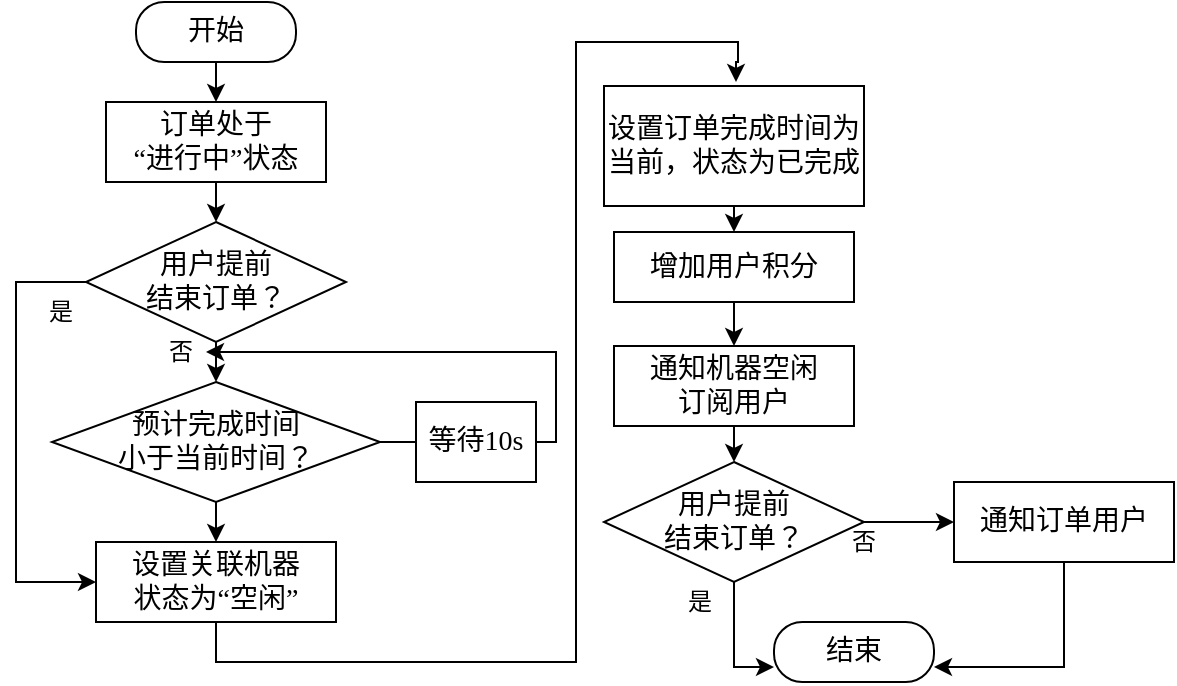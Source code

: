<mxfile version="26.2.14">
  <diagram id="C5RBs43oDa-KdzZeNtuy" name="Page-1">
    <mxGraphModel dx="590" dy="516" grid="1" gridSize="10" guides="1" tooltips="1" connect="1" arrows="1" fold="1" page="1" pageScale="1" pageWidth="827" pageHeight="1169" math="0" shadow="0">
      <root>
        <mxCell id="WIyWlLk6GJQsqaUBKTNV-0" />
        <mxCell id="WIyWlLk6GJQsqaUBKTNV-1" parent="WIyWlLk6GJQsqaUBKTNV-0" />
        <mxCell id="HvuJs7WOY1dfeLT5cr4M-6" style="edgeStyle=orthogonalEdgeStyle;rounded=0;orthogonalLoop=1;jettySize=auto;html=1;exitX=0.5;exitY=1;exitDx=0;exitDy=0;entryX=0.5;entryY=0;entryDx=0;entryDy=0;fontFamily=宋体;fontSize=14;fontColor=default;" parent="WIyWlLk6GJQsqaUBKTNV-1" source="WIyWlLk6GJQsqaUBKTNV-3" target="HvuJs7WOY1dfeLT5cr4M-1" edge="1">
          <mxGeometry relative="1" as="geometry" />
        </mxCell>
        <mxCell id="WIyWlLk6GJQsqaUBKTNV-3" value="开始" style="rounded=1;whiteSpace=wrap;html=1;fontSize=14;glass=0;strokeWidth=1;shadow=0;arcSize=47;fontFamily=宋体;" parent="WIyWlLk6GJQsqaUBKTNV-1" vertex="1">
          <mxGeometry x="180" y="90" width="80" height="30" as="geometry" />
        </mxCell>
        <mxCell id="zRHGxVwGzajfTeHZr5Ch-6" style="edgeStyle=orthogonalEdgeStyle;rounded=0;orthogonalLoop=1;jettySize=auto;html=1;exitX=0.5;exitY=1;exitDx=0;exitDy=0;entryX=0.5;entryY=0;entryDx=0;entryDy=0;" edge="1" parent="WIyWlLk6GJQsqaUBKTNV-1" source="HvuJs7WOY1dfeLT5cr4M-1" target="HvuJs7WOY1dfeLT5cr4M-16">
          <mxGeometry relative="1" as="geometry" />
        </mxCell>
        <mxCell id="HvuJs7WOY1dfeLT5cr4M-1" value="订单处于&lt;div&gt;“进行中”状态&lt;/div&gt;" style="rounded=0;whiteSpace=wrap;html=1;fontFamily=宋体;fontSize=14;" parent="WIyWlLk6GJQsqaUBKTNV-1" vertex="1">
          <mxGeometry x="165" y="140" width="110" height="40" as="geometry" />
        </mxCell>
        <mxCell id="zRHGxVwGzajfTeHZr5Ch-7" style="edgeStyle=orthogonalEdgeStyle;rounded=0;orthogonalLoop=1;jettySize=auto;html=1;exitX=0.5;exitY=1;exitDx=0;exitDy=0;entryX=0.5;entryY=0;entryDx=0;entryDy=0;" edge="1" parent="WIyWlLk6GJQsqaUBKTNV-1" source="HvuJs7WOY1dfeLT5cr4M-16" target="zRHGxVwGzajfTeHZr5Ch-0">
          <mxGeometry relative="1" as="geometry" />
        </mxCell>
        <mxCell id="zRHGxVwGzajfTeHZr5Ch-13" style="edgeStyle=orthogonalEdgeStyle;rounded=0;orthogonalLoop=1;jettySize=auto;html=1;exitX=0;exitY=0.5;exitDx=0;exitDy=0;entryX=0;entryY=0.5;entryDx=0;entryDy=0;" edge="1" parent="WIyWlLk6GJQsqaUBKTNV-1" source="HvuJs7WOY1dfeLT5cr4M-16" target="zRHGxVwGzajfTeHZr5Ch-1">
          <mxGeometry relative="1" as="geometry">
            <Array as="points">
              <mxPoint x="120" y="230" />
              <mxPoint x="120" y="380" />
            </Array>
          </mxGeometry>
        </mxCell>
        <mxCell id="HvuJs7WOY1dfeLT5cr4M-16" value="&lt;font face=&quot;宋体&quot;&gt;&lt;span style=&quot;font-size: 14px;&quot;&gt;用户提前&lt;/span&gt;&lt;/font&gt;&lt;div&gt;&lt;font face=&quot;宋体&quot;&gt;&lt;span style=&quot;font-size: 14px;&quot;&gt;结束订单？&lt;/span&gt;&lt;/font&gt;&lt;/div&gt;" style="rhombus;whiteSpace=wrap;html=1;" parent="WIyWlLk6GJQsqaUBKTNV-1" vertex="1">
          <mxGeometry x="155" y="200" width="130" height="60" as="geometry" />
        </mxCell>
        <mxCell id="zRHGxVwGzajfTeHZr5Ch-8" style="edgeStyle=orthogonalEdgeStyle;rounded=0;orthogonalLoop=1;jettySize=auto;html=1;exitX=0.5;exitY=1;exitDx=0;exitDy=0;entryX=0.5;entryY=0;entryDx=0;entryDy=0;" edge="1" parent="WIyWlLk6GJQsqaUBKTNV-1" source="zRHGxVwGzajfTeHZr5Ch-0" target="zRHGxVwGzajfTeHZr5Ch-1">
          <mxGeometry relative="1" as="geometry" />
        </mxCell>
        <mxCell id="zRHGxVwGzajfTeHZr5Ch-22" style="edgeStyle=orthogonalEdgeStyle;rounded=0;orthogonalLoop=1;jettySize=auto;html=1;exitX=1;exitY=0.5;exitDx=0;exitDy=0;" edge="1" parent="WIyWlLk6GJQsqaUBKTNV-1" source="zRHGxVwGzajfTeHZr5Ch-0">
          <mxGeometry relative="1" as="geometry">
            <mxPoint x="340" y="310.19" as="targetPoint" />
          </mxGeometry>
        </mxCell>
        <mxCell id="zRHGxVwGzajfTeHZr5Ch-0" value="&lt;font face=&quot;宋体&quot;&gt;&lt;span style=&quot;font-size: 14px;&quot;&gt;预计完成时间&lt;/span&gt;&lt;/font&gt;&lt;div&gt;&lt;font face=&quot;宋体&quot;&gt;&lt;span style=&quot;font-size: 14px;&quot;&gt;小于当前时间？&lt;/span&gt;&lt;/font&gt;&lt;/div&gt;" style="rhombus;whiteSpace=wrap;html=1;" vertex="1" parent="WIyWlLk6GJQsqaUBKTNV-1">
          <mxGeometry x="138" y="280" width="164" height="60" as="geometry" />
        </mxCell>
        <mxCell id="zRHGxVwGzajfTeHZr5Ch-36" style="edgeStyle=orthogonalEdgeStyle;rounded=0;orthogonalLoop=1;jettySize=auto;html=1;exitX=0.5;exitY=1;exitDx=0;exitDy=0;" edge="1" parent="WIyWlLk6GJQsqaUBKTNV-1" source="zRHGxVwGzajfTeHZr5Ch-1">
          <mxGeometry relative="1" as="geometry">
            <mxPoint x="480.0" y="130" as="targetPoint" />
            <Array as="points">
              <mxPoint x="220" y="420" />
              <mxPoint x="400" y="420" />
              <mxPoint x="400" y="110" />
              <mxPoint x="481" y="110" />
              <mxPoint x="481" y="120" />
              <mxPoint x="480" y="120" />
            </Array>
          </mxGeometry>
        </mxCell>
        <mxCell id="zRHGxVwGzajfTeHZr5Ch-1" value="设置关联机器&lt;div&gt;状态为“空闲”&lt;/div&gt;" style="rounded=0;whiteSpace=wrap;html=1;fontFamily=宋体;fontSize=14;" vertex="1" parent="WIyWlLk6GJQsqaUBKTNV-1">
          <mxGeometry x="160" y="360" width="120" height="40" as="geometry" />
        </mxCell>
        <mxCell id="zRHGxVwGzajfTeHZr5Ch-10" style="edgeStyle=orthogonalEdgeStyle;rounded=0;orthogonalLoop=1;jettySize=auto;html=1;exitX=0.5;exitY=1;exitDx=0;exitDy=0;entryX=0.5;entryY=0;entryDx=0;entryDy=0;" edge="1" parent="WIyWlLk6GJQsqaUBKTNV-1" source="zRHGxVwGzajfTeHZr5Ch-2" target="zRHGxVwGzajfTeHZr5Ch-3">
          <mxGeometry relative="1" as="geometry" />
        </mxCell>
        <mxCell id="zRHGxVwGzajfTeHZr5Ch-2" value="设置订单完成时间为当前，状态为&lt;span style=&quot;background-color: transparent; color: light-dark(rgb(0, 0, 0), rgb(255, 255, 255));&quot;&gt;已完成&lt;/span&gt;" style="rounded=0;whiteSpace=wrap;html=1;fontFamily=宋体;fontSize=14;" vertex="1" parent="WIyWlLk6GJQsqaUBKTNV-1">
          <mxGeometry x="414" y="132" width="130" height="60" as="geometry" />
        </mxCell>
        <mxCell id="zRHGxVwGzajfTeHZr5Ch-25" style="edgeStyle=orthogonalEdgeStyle;rounded=0;orthogonalLoop=1;jettySize=auto;html=1;exitX=0.5;exitY=1;exitDx=0;exitDy=0;entryX=0.5;entryY=0;entryDx=0;entryDy=0;" edge="1" parent="WIyWlLk6GJQsqaUBKTNV-1" source="zRHGxVwGzajfTeHZr5Ch-3" target="zRHGxVwGzajfTeHZr5Ch-4">
          <mxGeometry relative="1" as="geometry" />
        </mxCell>
        <mxCell id="zRHGxVwGzajfTeHZr5Ch-3" value="增加用户积分" style="rounded=0;whiteSpace=wrap;html=1;fontFamily=宋体;fontSize=14;" vertex="1" parent="WIyWlLk6GJQsqaUBKTNV-1">
          <mxGeometry x="419" y="205" width="120" height="35" as="geometry" />
        </mxCell>
        <mxCell id="zRHGxVwGzajfTeHZr5Ch-15" style="edgeStyle=orthogonalEdgeStyle;rounded=0;orthogonalLoop=1;jettySize=auto;html=1;exitX=0.5;exitY=1;exitDx=0;exitDy=0;entryX=0.5;entryY=0;entryDx=0;entryDy=0;" edge="1" parent="WIyWlLk6GJQsqaUBKTNV-1" source="zRHGxVwGzajfTeHZr5Ch-4" target="zRHGxVwGzajfTeHZr5Ch-14">
          <mxGeometry relative="1" as="geometry" />
        </mxCell>
        <mxCell id="zRHGxVwGzajfTeHZr5Ch-4" value="通知机器空闲&lt;div&gt;订阅用户&lt;/div&gt;" style="rounded=0;whiteSpace=wrap;html=1;fontFamily=宋体;fontSize=14;" vertex="1" parent="WIyWlLk6GJQsqaUBKTNV-1">
          <mxGeometry x="419" y="262" width="120" height="40" as="geometry" />
        </mxCell>
        <mxCell id="zRHGxVwGzajfTeHZr5Ch-31" style="edgeStyle=orthogonalEdgeStyle;rounded=0;orthogonalLoop=1;jettySize=auto;html=1;exitX=1;exitY=0.5;exitDx=0;exitDy=0;entryX=0;entryY=0.5;entryDx=0;entryDy=0;" edge="1" parent="WIyWlLk6GJQsqaUBKTNV-1" source="zRHGxVwGzajfTeHZr5Ch-14" target="zRHGxVwGzajfTeHZr5Ch-16">
          <mxGeometry relative="1" as="geometry" />
        </mxCell>
        <mxCell id="zRHGxVwGzajfTeHZr5Ch-32" style="edgeStyle=orthogonalEdgeStyle;rounded=0;orthogonalLoop=1;jettySize=auto;html=1;exitX=0.5;exitY=1;exitDx=0;exitDy=0;entryX=0;entryY=0.75;entryDx=0;entryDy=0;" edge="1" parent="WIyWlLk6GJQsqaUBKTNV-1" source="zRHGxVwGzajfTeHZr5Ch-14" target="zRHGxVwGzajfTeHZr5Ch-30">
          <mxGeometry relative="1" as="geometry" />
        </mxCell>
        <mxCell id="zRHGxVwGzajfTeHZr5Ch-14" value="&lt;font face=&quot;宋体&quot;&gt;&lt;span style=&quot;font-size: 14px;&quot;&gt;用户提前&lt;/span&gt;&lt;/font&gt;&lt;div&gt;&lt;font face=&quot;宋体&quot;&gt;&lt;span style=&quot;font-size: 14px;&quot;&gt;结束订单？&lt;/span&gt;&lt;/font&gt;&lt;/div&gt;" style="rhombus;whiteSpace=wrap;html=1;" vertex="1" parent="WIyWlLk6GJQsqaUBKTNV-1">
          <mxGeometry x="414" y="320" width="130" height="60" as="geometry" />
        </mxCell>
        <mxCell id="zRHGxVwGzajfTeHZr5Ch-33" style="edgeStyle=orthogonalEdgeStyle;rounded=0;orthogonalLoop=1;jettySize=auto;html=1;exitX=0.5;exitY=1;exitDx=0;exitDy=0;entryX=1;entryY=0.75;entryDx=0;entryDy=0;" edge="1" parent="WIyWlLk6GJQsqaUBKTNV-1" source="zRHGxVwGzajfTeHZr5Ch-16" target="zRHGxVwGzajfTeHZr5Ch-30">
          <mxGeometry relative="1" as="geometry" />
        </mxCell>
        <mxCell id="zRHGxVwGzajfTeHZr5Ch-16" value="通知订单用户" style="rounded=0;whiteSpace=wrap;html=1;fontFamily=宋体;fontSize=14;" vertex="1" parent="WIyWlLk6GJQsqaUBKTNV-1">
          <mxGeometry x="589" y="330" width="110" height="40" as="geometry" />
        </mxCell>
        <mxCell id="zRHGxVwGzajfTeHZr5Ch-17" value="是" style="text;html=1;align=center;verticalAlign=middle;whiteSpace=wrap;rounded=0;fontFamily=宋体;" vertex="1" parent="WIyWlLk6GJQsqaUBKTNV-1">
          <mxGeometry x="130" y="230" width="25" height="30" as="geometry" />
        </mxCell>
        <mxCell id="zRHGxVwGzajfTeHZr5Ch-18" value="否" style="text;html=1;align=center;verticalAlign=middle;whiteSpace=wrap;rounded=0;fontFamily=宋体;" vertex="1" parent="WIyWlLk6GJQsqaUBKTNV-1">
          <mxGeometry x="190" y="250" width="25" height="30" as="geometry" />
        </mxCell>
        <mxCell id="zRHGxVwGzajfTeHZr5Ch-20" value="是" style="text;html=1;align=center;verticalAlign=middle;whiteSpace=wrap;rounded=0;fontFamily=宋体;" vertex="1" parent="WIyWlLk6GJQsqaUBKTNV-1">
          <mxGeometry x="451.5" y="380" width="20" height="20" as="geometry" />
        </mxCell>
        <mxCell id="zRHGxVwGzajfTeHZr5Ch-24" style="edgeStyle=orthogonalEdgeStyle;rounded=0;orthogonalLoop=1;jettySize=auto;html=1;exitX=1;exitY=0.5;exitDx=0;exitDy=0;entryX=1;entryY=0.5;entryDx=0;entryDy=0;" edge="1" parent="WIyWlLk6GJQsqaUBKTNV-1" source="zRHGxVwGzajfTeHZr5Ch-23" target="zRHGxVwGzajfTeHZr5Ch-18">
          <mxGeometry relative="1" as="geometry">
            <Array as="points">
              <mxPoint x="390" y="310" />
              <mxPoint x="390" y="265" />
            </Array>
          </mxGeometry>
        </mxCell>
        <mxCell id="zRHGxVwGzajfTeHZr5Ch-23" value="等待10s" style="rounded=0;whiteSpace=wrap;html=1;fontFamily=宋体;fontSize=14;" vertex="1" parent="WIyWlLk6GJQsqaUBKTNV-1">
          <mxGeometry x="320" y="290" width="60" height="40" as="geometry" />
        </mxCell>
        <mxCell id="zRHGxVwGzajfTeHZr5Ch-30" value="结束" style="rounded=1;whiteSpace=wrap;html=1;fontSize=14;glass=0;strokeWidth=1;shadow=0;arcSize=47;fontFamily=宋体;" vertex="1" parent="WIyWlLk6GJQsqaUBKTNV-1">
          <mxGeometry x="499" y="400" width="80" height="30" as="geometry" />
        </mxCell>
        <mxCell id="zRHGxVwGzajfTeHZr5Ch-34" value="否" style="text;html=1;align=center;verticalAlign=middle;whiteSpace=wrap;rounded=0;fontFamily=宋体;" vertex="1" parent="WIyWlLk6GJQsqaUBKTNV-1">
          <mxGeometry x="534" y="350" width="20" height="20" as="geometry" />
        </mxCell>
      </root>
    </mxGraphModel>
  </diagram>
</mxfile>
